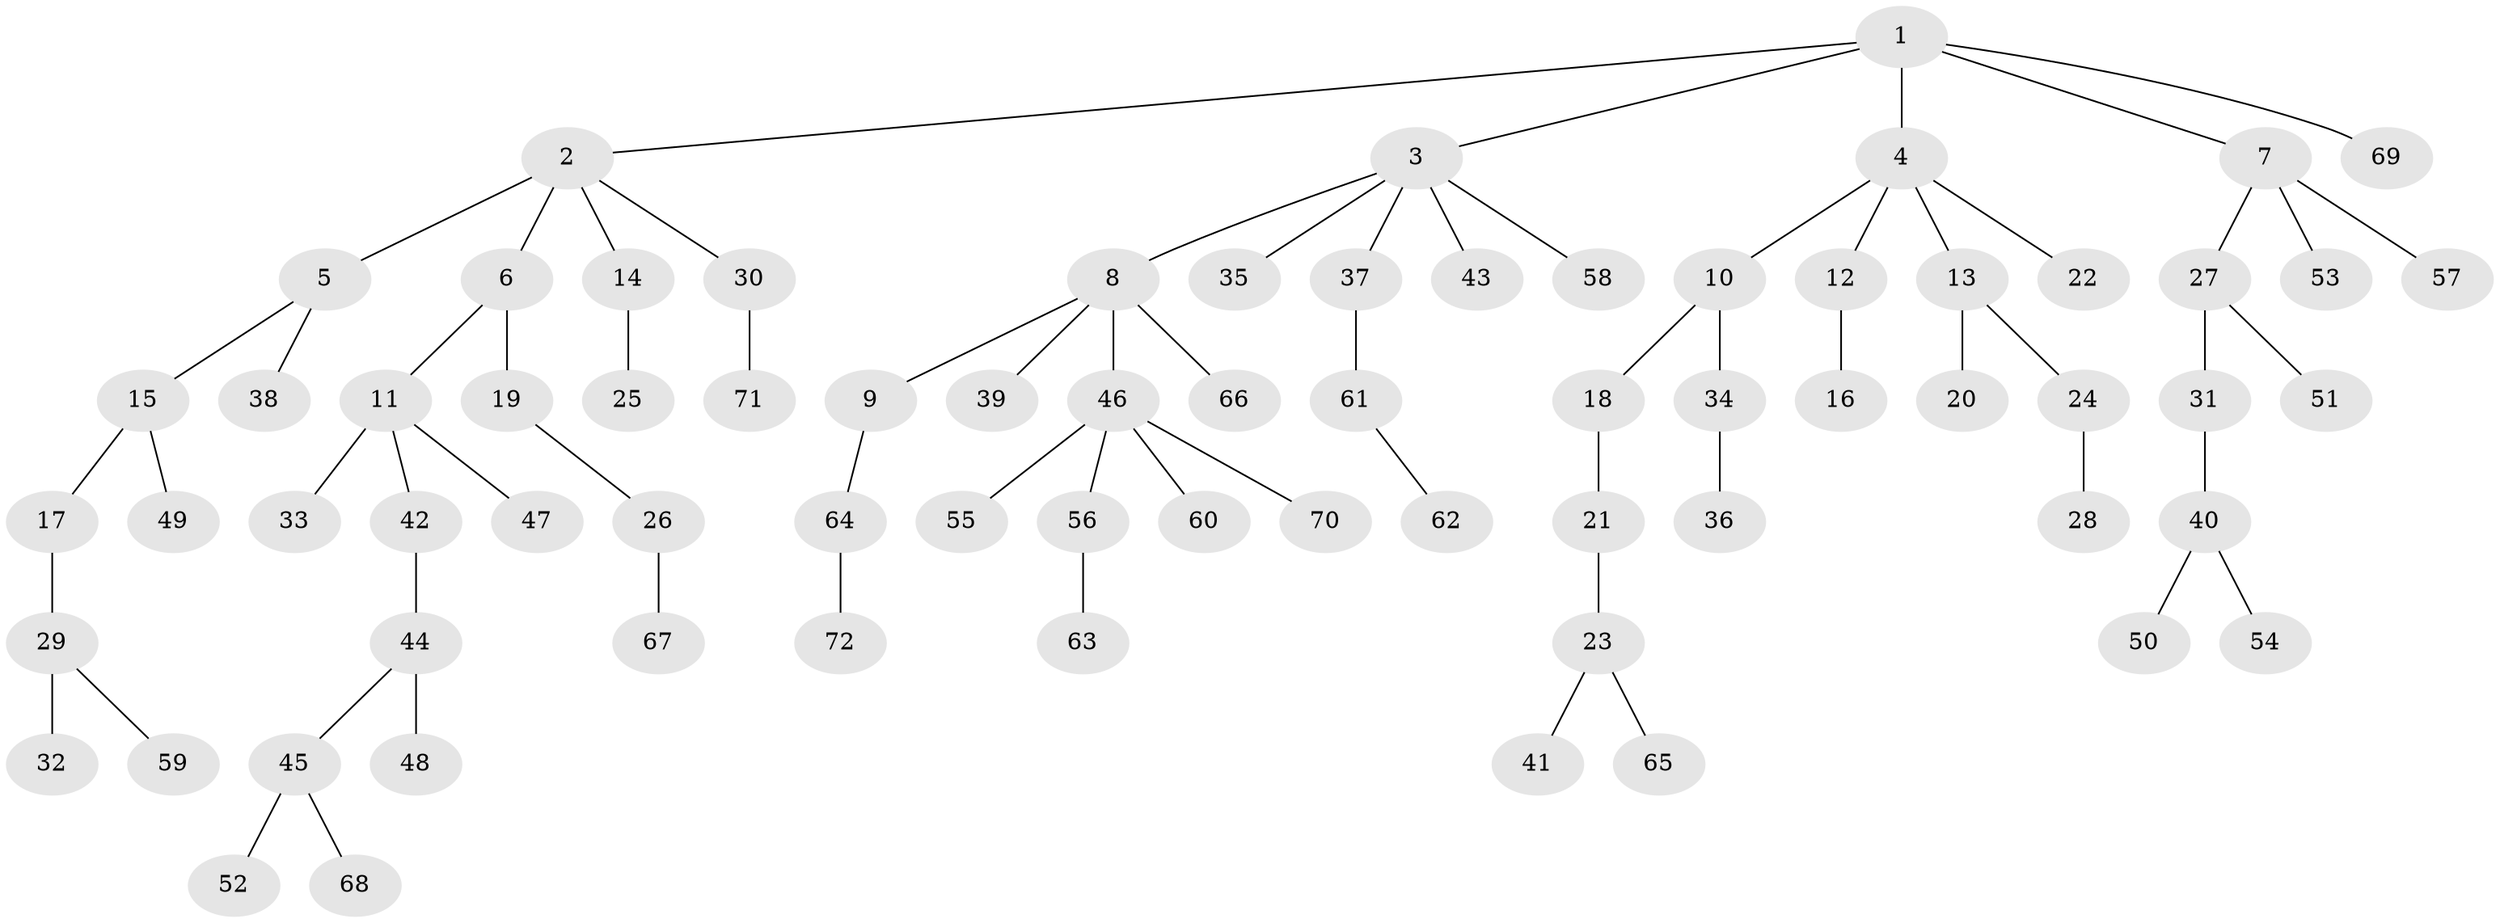// original degree distribution, {6: 0.03496503496503497, 7: 0.006993006993006993, 5: 0.02097902097902098, 3: 0.13986013986013987, 4: 0.06293706293706294, 2: 0.21678321678321677, 1: 0.5174825174825175}
// Generated by graph-tools (version 1.1) at 2025/36/03/09/25 02:36:57]
// undirected, 72 vertices, 71 edges
graph export_dot {
graph [start="1"]
  node [color=gray90,style=filled];
  1;
  2;
  3;
  4;
  5;
  6;
  7;
  8;
  9;
  10;
  11;
  12;
  13;
  14;
  15;
  16;
  17;
  18;
  19;
  20;
  21;
  22;
  23;
  24;
  25;
  26;
  27;
  28;
  29;
  30;
  31;
  32;
  33;
  34;
  35;
  36;
  37;
  38;
  39;
  40;
  41;
  42;
  43;
  44;
  45;
  46;
  47;
  48;
  49;
  50;
  51;
  52;
  53;
  54;
  55;
  56;
  57;
  58;
  59;
  60;
  61;
  62;
  63;
  64;
  65;
  66;
  67;
  68;
  69;
  70;
  71;
  72;
  1 -- 2 [weight=1.0];
  1 -- 3 [weight=1.0];
  1 -- 4 [weight=1.0];
  1 -- 7 [weight=1.0];
  1 -- 69 [weight=1.0];
  2 -- 5 [weight=2.0];
  2 -- 6 [weight=1.0];
  2 -- 14 [weight=1.0];
  2 -- 30 [weight=1.0];
  3 -- 8 [weight=1.0];
  3 -- 35 [weight=1.0];
  3 -- 37 [weight=1.0];
  3 -- 43 [weight=1.0];
  3 -- 58 [weight=1.0];
  4 -- 10 [weight=1.0];
  4 -- 12 [weight=1.0];
  4 -- 13 [weight=1.0];
  4 -- 22 [weight=1.0];
  5 -- 15 [weight=1.0];
  5 -- 38 [weight=1.0];
  6 -- 11 [weight=1.0];
  6 -- 19 [weight=1.0];
  7 -- 27 [weight=1.0];
  7 -- 53 [weight=2.0];
  7 -- 57 [weight=1.0];
  8 -- 9 [weight=1.0];
  8 -- 39 [weight=1.0];
  8 -- 46 [weight=1.0];
  8 -- 66 [weight=1.0];
  9 -- 64 [weight=1.0];
  10 -- 18 [weight=1.0];
  10 -- 34 [weight=2.0];
  11 -- 33 [weight=2.0];
  11 -- 42 [weight=1.0];
  11 -- 47 [weight=1.0];
  12 -- 16 [weight=1.0];
  13 -- 20 [weight=1.0];
  13 -- 24 [weight=1.0];
  14 -- 25 [weight=1.0];
  15 -- 17 [weight=2.0];
  15 -- 49 [weight=1.0];
  17 -- 29 [weight=1.0];
  18 -- 21 [weight=1.0];
  19 -- 26 [weight=1.0];
  21 -- 23 [weight=1.0];
  23 -- 41 [weight=1.0];
  23 -- 65 [weight=1.0];
  24 -- 28 [weight=2.0];
  26 -- 67 [weight=1.0];
  27 -- 31 [weight=1.0];
  27 -- 51 [weight=1.0];
  29 -- 32 [weight=3.0];
  29 -- 59 [weight=1.0];
  30 -- 71 [weight=1.0];
  31 -- 40 [weight=1.0];
  34 -- 36 [weight=1.0];
  37 -- 61 [weight=2.0];
  40 -- 50 [weight=1.0];
  40 -- 54 [weight=1.0];
  42 -- 44 [weight=1.0];
  44 -- 45 [weight=1.0];
  44 -- 48 [weight=2.0];
  45 -- 52 [weight=1.0];
  45 -- 68 [weight=1.0];
  46 -- 55 [weight=1.0];
  46 -- 56 [weight=1.0];
  46 -- 60 [weight=1.0];
  46 -- 70 [weight=1.0];
  56 -- 63 [weight=1.0];
  61 -- 62 [weight=1.0];
  64 -- 72 [weight=1.0];
}
